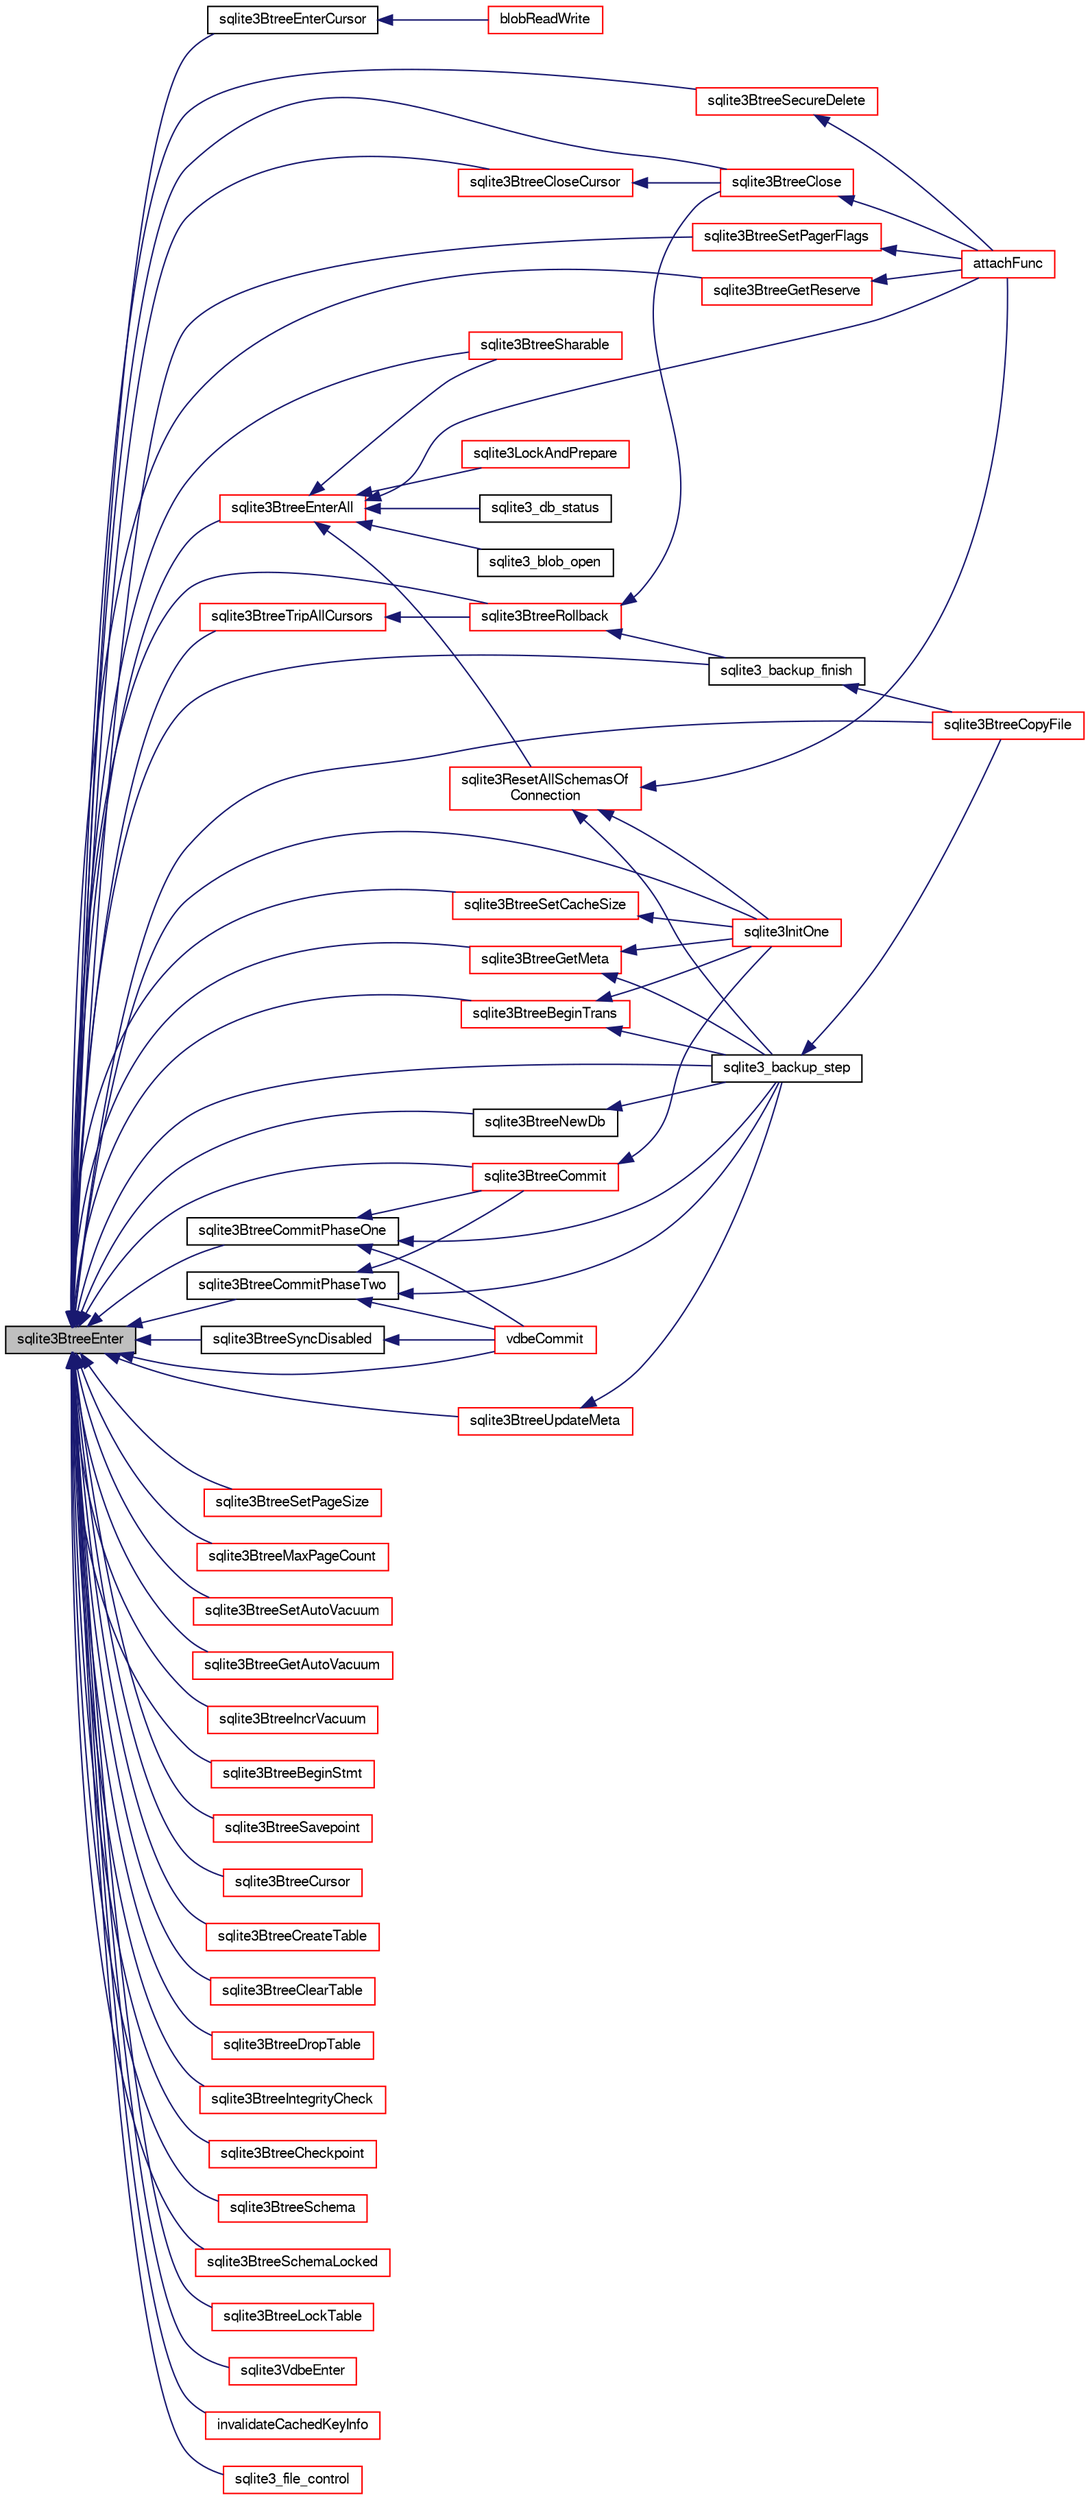 digraph "sqlite3BtreeEnter"
{
  edge [fontname="FreeSans",fontsize="10",labelfontname="FreeSans",labelfontsize="10"];
  node [fontname="FreeSans",fontsize="10",shape=record];
  rankdir="LR";
  Node448955 [label="sqlite3BtreeEnter",height=0.2,width=0.4,color="black", fillcolor="grey75", style="filled", fontcolor="black"];
  Node448955 -> Node448956 [dir="back",color="midnightblue",fontsize="10",style="solid",fontname="FreeSans"];
  Node448956 [label="sqlite3BtreeEnterCursor",height=0.2,width=0.4,color="black", fillcolor="white", style="filled",URL="$sqlite3_8c.html#ac6ec0c93b556b4be3fdc81b925943256"];
  Node448956 -> Node448957 [dir="back",color="midnightblue",fontsize="10",style="solid",fontname="FreeSans"];
  Node448957 [label="blobReadWrite",height=0.2,width=0.4,color="red", fillcolor="white", style="filled",URL="$sqlite3_8c.html#a6c1d57e4337ee1b8655215c06dea4046"];
  Node448955 -> Node448960 [dir="back",color="midnightblue",fontsize="10",style="solid",fontname="FreeSans"];
  Node448960 [label="sqlite3BtreeEnterAll",height=0.2,width=0.4,color="red", fillcolor="white", style="filled",URL="$sqlite3_8c.html#a7e8c5e623a61d322d3622c3e6202d735"];
  Node448960 -> Node448961 [dir="back",color="midnightblue",fontsize="10",style="solid",fontname="FreeSans"];
  Node448961 [label="sqlite3_db_status",height=0.2,width=0.4,color="black", fillcolor="white", style="filled",URL="$sqlite3_8h.html#ab64e8333313ee2e44116842711818940"];
  Node448960 -> Node448962 [dir="back",color="midnightblue",fontsize="10",style="solid",fontname="FreeSans"];
  Node448962 [label="sqlite3BtreeSharable",height=0.2,width=0.4,color="red", fillcolor="white", style="filled",URL="$sqlite3_8c.html#a5b815bbd21dfdfd027b08cf35afa94f6"];
  Node448960 -> Node448977 [dir="back",color="midnightblue",fontsize="10",style="solid",fontname="FreeSans"];
  Node448977 [label="sqlite3_blob_open",height=0.2,width=0.4,color="black", fillcolor="white", style="filled",URL="$sqlite3_8h.html#adb8ad839a5bdd62a43785132bc7dd518"];
  Node448960 -> Node448985 [dir="back",color="midnightblue",fontsize="10",style="solid",fontname="FreeSans"];
  Node448985 [label="attachFunc",height=0.2,width=0.4,color="red", fillcolor="white", style="filled",URL="$sqlite3_8c.html#a69cb751a7da501b9a0aa37e0d7c3eaf7"];
  Node448960 -> Node448987 [dir="back",color="midnightblue",fontsize="10",style="solid",fontname="FreeSans"];
  Node448987 [label="sqlite3ResetAllSchemasOf\lConnection",height=0.2,width=0.4,color="red", fillcolor="white", style="filled",URL="$sqlite3_8c.html#a2fc0d7e9d7e688a2a81ea4775dd12e33"];
  Node448987 -> Node448988 [dir="back",color="midnightblue",fontsize="10",style="solid",fontname="FreeSans"];
  Node448988 [label="sqlite3_backup_step",height=0.2,width=0.4,color="black", fillcolor="white", style="filled",URL="$sqlite3_8h.html#a1699b75e98d082eebc465a9e64c35269"];
  Node448988 -> Node448989 [dir="back",color="midnightblue",fontsize="10",style="solid",fontname="FreeSans"];
  Node448989 [label="sqlite3BtreeCopyFile",height=0.2,width=0.4,color="red", fillcolor="white", style="filled",URL="$sqlite3_8c.html#a4d9e19a79f0d5c1dfcef0bd137ae83f9"];
  Node448987 -> Node448985 [dir="back",color="midnightblue",fontsize="10",style="solid",fontname="FreeSans"];
  Node448987 -> Node449016 [dir="back",color="midnightblue",fontsize="10",style="solid",fontname="FreeSans"];
  Node449016 [label="sqlite3InitOne",height=0.2,width=0.4,color="red", fillcolor="white", style="filled",URL="$sqlite3_8c.html#ac4318b25df65269906b0379251fe9b85"];
  Node448960 -> Node449152 [dir="back",color="midnightblue",fontsize="10",style="solid",fontname="FreeSans"];
  Node449152 [label="sqlite3LockAndPrepare",height=0.2,width=0.4,color="red", fillcolor="white", style="filled",URL="$sqlite3_8c.html#a5db1ec5589aa2b02c6d979211a8789bd"];
  Node448955 -> Node448962 [dir="back",color="midnightblue",fontsize="10",style="solid",fontname="FreeSans"];
  Node448955 -> Node449228 [dir="back",color="midnightblue",fontsize="10",style="solid",fontname="FreeSans"];
  Node449228 [label="sqlite3BtreeClose",height=0.2,width=0.4,color="red", fillcolor="white", style="filled",URL="$sqlite3_8c.html#a729b65009b66a99200496b09c124df01"];
  Node449228 -> Node448985 [dir="back",color="midnightblue",fontsize="10",style="solid",fontname="FreeSans"];
  Node448955 -> Node449233 [dir="back",color="midnightblue",fontsize="10",style="solid",fontname="FreeSans"];
  Node449233 [label="sqlite3BtreeSetCacheSize",height=0.2,width=0.4,color="red", fillcolor="white", style="filled",URL="$sqlite3_8c.html#ac64a997f50ee2fe50f1d2d87aef61364"];
  Node449233 -> Node449016 [dir="back",color="midnightblue",fontsize="10",style="solid",fontname="FreeSans"];
  Node448955 -> Node449234 [dir="back",color="midnightblue",fontsize="10",style="solid",fontname="FreeSans"];
  Node449234 [label="sqlite3BtreeSetPagerFlags",height=0.2,width=0.4,color="red", fillcolor="white", style="filled",URL="$sqlite3_8c.html#ae7501dffaa3b3fcd63da529a903d8295"];
  Node449234 -> Node448985 [dir="back",color="midnightblue",fontsize="10",style="solid",fontname="FreeSans"];
  Node448955 -> Node449236 [dir="back",color="midnightblue",fontsize="10",style="solid",fontname="FreeSans"];
  Node449236 [label="sqlite3BtreeSyncDisabled",height=0.2,width=0.4,color="black", fillcolor="white", style="filled",URL="$sqlite3_8c.html#acb2e823a141349454a5f978e291820b3"];
  Node449236 -> Node449237 [dir="back",color="midnightblue",fontsize="10",style="solid",fontname="FreeSans"];
  Node449237 [label="vdbeCommit",height=0.2,width=0.4,color="red", fillcolor="white", style="filled",URL="$sqlite3_8c.html#a5d7f1e0625451b987728f600cfe1b92d"];
  Node448955 -> Node449238 [dir="back",color="midnightblue",fontsize="10",style="solid",fontname="FreeSans"];
  Node449238 [label="sqlite3BtreeSetPageSize",height=0.2,width=0.4,color="red", fillcolor="white", style="filled",URL="$sqlite3_8c.html#ad9c65e8377c831a80e0ac1f108c43f3e"];
  Node448955 -> Node449246 [dir="back",color="midnightblue",fontsize="10",style="solid",fontname="FreeSans"];
  Node449246 [label="sqlite3BtreeGetReserve",height=0.2,width=0.4,color="red", fillcolor="white", style="filled",URL="$sqlite3_8c.html#a68011b8563328468149157a52e70e984"];
  Node449246 -> Node448985 [dir="back",color="midnightblue",fontsize="10",style="solid",fontname="FreeSans"];
  Node448955 -> Node449361 [dir="back",color="midnightblue",fontsize="10",style="solid",fontname="FreeSans"];
  Node449361 [label="sqlite3BtreeMaxPageCount",height=0.2,width=0.4,color="red", fillcolor="white", style="filled",URL="$sqlite3_8c.html#a04e69e5ca8c3f4a275729bb4067fc8f1"];
  Node448955 -> Node449362 [dir="back",color="midnightblue",fontsize="10",style="solid",fontname="FreeSans"];
  Node449362 [label="sqlite3BtreeSecureDelete",height=0.2,width=0.4,color="red", fillcolor="white", style="filled",URL="$sqlite3_8c.html#a0ba475c4ebefd8b4efae643a5fdec364"];
  Node449362 -> Node448985 [dir="back",color="midnightblue",fontsize="10",style="solid",fontname="FreeSans"];
  Node448955 -> Node449363 [dir="back",color="midnightblue",fontsize="10",style="solid",fontname="FreeSans"];
  Node449363 [label="sqlite3BtreeSetAutoVacuum",height=0.2,width=0.4,color="red", fillcolor="white", style="filled",URL="$sqlite3_8c.html#a6cb08515ad39617bc044a4aa96941214"];
  Node448955 -> Node449364 [dir="back",color="midnightblue",fontsize="10",style="solid",fontname="FreeSans"];
  Node449364 [label="sqlite3BtreeGetAutoVacuum",height=0.2,width=0.4,color="red", fillcolor="white", style="filled",URL="$sqlite3_8c.html#ac309964abd264c81f359eb521dbe7592"];
  Node448955 -> Node449346 [dir="back",color="midnightblue",fontsize="10",style="solid",fontname="FreeSans"];
  Node449346 [label="sqlite3BtreeNewDb",height=0.2,width=0.4,color="black", fillcolor="white", style="filled",URL="$sqlite3_8c.html#a08d2026f82b067753a698376c12c0324"];
  Node449346 -> Node448988 [dir="back",color="midnightblue",fontsize="10",style="solid",fontname="FreeSans"];
  Node448955 -> Node449254 [dir="back",color="midnightblue",fontsize="10",style="solid",fontname="FreeSans"];
  Node449254 [label="sqlite3BtreeBeginTrans",height=0.2,width=0.4,color="red", fillcolor="white", style="filled",URL="$sqlite3_8c.html#a52d6706df15c67c22aa7d0e290c16bf5"];
  Node449254 -> Node448988 [dir="back",color="midnightblue",fontsize="10",style="solid",fontname="FreeSans"];
  Node449254 -> Node449016 [dir="back",color="midnightblue",fontsize="10",style="solid",fontname="FreeSans"];
  Node448955 -> Node449294 [dir="back",color="midnightblue",fontsize="10",style="solid",fontname="FreeSans"];
  Node449294 [label="sqlite3BtreeIncrVacuum",height=0.2,width=0.4,color="red", fillcolor="white", style="filled",URL="$sqlite3_8c.html#a0b4c98acfd785fc6d5dc5c3237030318"];
  Node448955 -> Node449296 [dir="back",color="midnightblue",fontsize="10",style="solid",fontname="FreeSans"];
  Node449296 [label="sqlite3BtreeCommitPhaseOne",height=0.2,width=0.4,color="black", fillcolor="white", style="filled",URL="$sqlite3_8c.html#ae266cba101e64ad99a166f237532e262"];
  Node449296 -> Node449297 [dir="back",color="midnightblue",fontsize="10",style="solid",fontname="FreeSans"];
  Node449297 [label="sqlite3BtreeCommit",height=0.2,width=0.4,color="red", fillcolor="white", style="filled",URL="$sqlite3_8c.html#a8e56ab314556935f9f73080147d26419"];
  Node449297 -> Node449016 [dir="back",color="midnightblue",fontsize="10",style="solid",fontname="FreeSans"];
  Node449296 -> Node448988 [dir="back",color="midnightblue",fontsize="10",style="solid",fontname="FreeSans"];
  Node449296 -> Node449237 [dir="back",color="midnightblue",fontsize="10",style="solid",fontname="FreeSans"];
  Node448955 -> Node449324 [dir="back",color="midnightblue",fontsize="10",style="solid",fontname="FreeSans"];
  Node449324 [label="sqlite3BtreeCommitPhaseTwo",height=0.2,width=0.4,color="black", fillcolor="white", style="filled",URL="$sqlite3_8c.html#a84764f43cb4ca50bcac1fc674e8d6dd9"];
  Node449324 -> Node449297 [dir="back",color="midnightblue",fontsize="10",style="solid",fontname="FreeSans"];
  Node449324 -> Node448988 [dir="back",color="midnightblue",fontsize="10",style="solid",fontname="FreeSans"];
  Node449324 -> Node449237 [dir="back",color="midnightblue",fontsize="10",style="solid",fontname="FreeSans"];
  Node448955 -> Node449297 [dir="back",color="midnightblue",fontsize="10",style="solid",fontname="FreeSans"];
  Node448955 -> Node449355 [dir="back",color="midnightblue",fontsize="10",style="solid",fontname="FreeSans"];
  Node449355 [label="sqlite3BtreeTripAllCursors",height=0.2,width=0.4,color="red", fillcolor="white", style="filled",URL="$sqlite3_8c.html#a7e94025b9bd56e9e9ccf148d1a0e1acf"];
  Node449355 -> Node449300 [dir="back",color="midnightblue",fontsize="10",style="solid",fontname="FreeSans"];
  Node449300 [label="sqlite3BtreeRollback",height=0.2,width=0.4,color="red", fillcolor="white", style="filled",URL="$sqlite3_8c.html#a317473acdafdd688385c8954f09de186"];
  Node449300 -> Node449228 [dir="back",color="midnightblue",fontsize="10",style="solid",fontname="FreeSans"];
  Node449300 -> Node449189 [dir="back",color="midnightblue",fontsize="10",style="solid",fontname="FreeSans"];
  Node449189 [label="sqlite3_backup_finish",height=0.2,width=0.4,color="black", fillcolor="white", style="filled",URL="$sqlite3_8h.html#a176857dd58d99be53b6d7305533e0048"];
  Node449189 -> Node448989 [dir="back",color="midnightblue",fontsize="10",style="solid",fontname="FreeSans"];
  Node448955 -> Node449300 [dir="back",color="midnightblue",fontsize="10",style="solid",fontname="FreeSans"];
  Node448955 -> Node449365 [dir="back",color="midnightblue",fontsize="10",style="solid",fontname="FreeSans"];
  Node449365 [label="sqlite3BtreeBeginStmt",height=0.2,width=0.4,color="red", fillcolor="white", style="filled",URL="$sqlite3_8c.html#ab0f7f15665a2d93234e9309410841b1d"];
  Node448955 -> Node449329 [dir="back",color="midnightblue",fontsize="10",style="solid",fontname="FreeSans"];
  Node449329 [label="sqlite3BtreeSavepoint",height=0.2,width=0.4,color="red", fillcolor="white", style="filled",URL="$sqlite3_8c.html#a4580edf7e5192abf64317a3931972115"];
  Node448955 -> Node449366 [dir="back",color="midnightblue",fontsize="10",style="solid",fontname="FreeSans"];
  Node449366 [label="sqlite3BtreeCursor",height=0.2,width=0.4,color="red", fillcolor="white", style="filled",URL="$sqlite3_8c.html#abd140657aba42c5f3ed6c7e17d99aa50"];
  Node448955 -> Node449354 [dir="back",color="midnightblue",fontsize="10",style="solid",fontname="FreeSans"];
  Node449354 [label="sqlite3BtreeCloseCursor",height=0.2,width=0.4,color="red", fillcolor="white", style="filled",URL="$sqlite3_8c.html#a7f494da0a512d247d690d6bc19397791"];
  Node449354 -> Node449228 [dir="back",color="midnightblue",fontsize="10",style="solid",fontname="FreeSans"];
  Node448955 -> Node449299 [dir="back",color="midnightblue",fontsize="10",style="solid",fontname="FreeSans"];
  Node449299 [label="sqlite3BtreeCreateTable",height=0.2,width=0.4,color="red", fillcolor="white", style="filled",URL="$sqlite3_8c.html#a1a9ef91a0faff12254ec3f58cade3291"];
  Node448955 -> Node449288 [dir="back",color="midnightblue",fontsize="10",style="solid",fontname="FreeSans"];
  Node449288 [label="sqlite3BtreeClearTable",height=0.2,width=0.4,color="red", fillcolor="white", style="filled",URL="$sqlite3_8c.html#ac2fcbee7dcc155d776ecf9d5151f3872"];
  Node448955 -> Node449291 [dir="back",color="midnightblue",fontsize="10",style="solid",fontname="FreeSans"];
  Node449291 [label="sqlite3BtreeDropTable",height=0.2,width=0.4,color="red", fillcolor="white", style="filled",URL="$sqlite3_8c.html#a7b9a218bc08d8acfc94b74ea5c47eaa8"];
  Node448955 -> Node449367 [dir="back",color="midnightblue",fontsize="10",style="solid",fontname="FreeSans"];
  Node449367 [label="sqlite3BtreeGetMeta",height=0.2,width=0.4,color="red", fillcolor="white", style="filled",URL="$sqlite3_8c.html#aa1124ad3e3ee4dada2aa96eebd4e9c9a"];
  Node449367 -> Node448988 [dir="back",color="midnightblue",fontsize="10",style="solid",fontname="FreeSans"];
  Node449367 -> Node449016 [dir="back",color="midnightblue",fontsize="10",style="solid",fontname="FreeSans"];
  Node448955 -> Node449348 [dir="back",color="midnightblue",fontsize="10",style="solid",fontname="FreeSans"];
  Node449348 [label="sqlite3BtreeUpdateMeta",height=0.2,width=0.4,color="red", fillcolor="white", style="filled",URL="$sqlite3_8c.html#a550ba529de456d619365377b5528641c"];
  Node449348 -> Node448988 [dir="back",color="midnightblue",fontsize="10",style="solid",fontname="FreeSans"];
  Node448955 -> Node449320 [dir="back",color="midnightblue",fontsize="10",style="solid",fontname="FreeSans"];
  Node449320 [label="sqlite3BtreeIntegrityCheck",height=0.2,width=0.4,color="red", fillcolor="white", style="filled",URL="$sqlite3_8c.html#aa00011902d9e5ba26452d147c43fa1d8"];
  Node448955 -> Node449368 [dir="back",color="midnightblue",fontsize="10",style="solid",fontname="FreeSans"];
  Node449368 [label="sqlite3BtreeCheckpoint",height=0.2,width=0.4,color="red", fillcolor="white", style="filled",URL="$sqlite3_8c.html#a7aa6f5fb12dca5d734397768e90ae119"];
  Node448955 -> Node449374 [dir="back",color="midnightblue",fontsize="10",style="solid",fontname="FreeSans"];
  Node449374 [label="sqlite3BtreeSchema",height=0.2,width=0.4,color="red", fillcolor="white", style="filled",URL="$sqlite3_8c.html#af5345180c083a3a4b3d5ebb11986ea4a"];
  Node448955 -> Node449375 [dir="back",color="midnightblue",fontsize="10",style="solid",fontname="FreeSans"];
  Node449375 [label="sqlite3BtreeSchemaLocked",height=0.2,width=0.4,color="red", fillcolor="white", style="filled",URL="$sqlite3_8c.html#a46e6aacc6b039bae84b1d1a86ce9000c"];
  Node448955 -> Node449376 [dir="back",color="midnightblue",fontsize="10",style="solid",fontname="FreeSans"];
  Node449376 [label="sqlite3BtreeLockTable",height=0.2,width=0.4,color="red", fillcolor="white", style="filled",URL="$sqlite3_8c.html#a36a6186d6acb1402c1f843528603596d"];
  Node448955 -> Node448988 [dir="back",color="midnightblue",fontsize="10",style="solid",fontname="FreeSans"];
  Node448955 -> Node449189 [dir="back",color="midnightblue",fontsize="10",style="solid",fontname="FreeSans"];
  Node448955 -> Node448989 [dir="back",color="midnightblue",fontsize="10",style="solid",fontname="FreeSans"];
  Node448955 -> Node449377 [dir="back",color="midnightblue",fontsize="10",style="solid",fontname="FreeSans"];
  Node449377 [label="sqlite3VdbeEnter",height=0.2,width=0.4,color="red", fillcolor="white", style="filled",URL="$sqlite3_8c.html#a9e2be2ea94b096630913241be7a7c99f"];
  Node448955 -> Node449237 [dir="back",color="midnightblue",fontsize="10",style="solid",fontname="FreeSans"];
  Node448955 -> Node449016 [dir="back",color="midnightblue",fontsize="10",style="solid",fontname="FreeSans"];
  Node448955 -> Node449378 [dir="back",color="midnightblue",fontsize="10",style="solid",fontname="FreeSans"];
  Node449378 [label="invalidateCachedKeyInfo",height=0.2,width=0.4,color="red", fillcolor="white", style="filled",URL="$sqlite3_8c.html#aa51ec313a2008d71a008b181efabff79"];
  Node448955 -> Node449383 [dir="back",color="midnightblue",fontsize="10",style="solid",fontname="FreeSans"];
  Node449383 [label="sqlite3_file_control",height=0.2,width=0.4,color="red", fillcolor="white", style="filled",URL="$sqlite3_8h.html#a33ffb71cb1ea1f7c5f0564166c7d6c08"];
}

